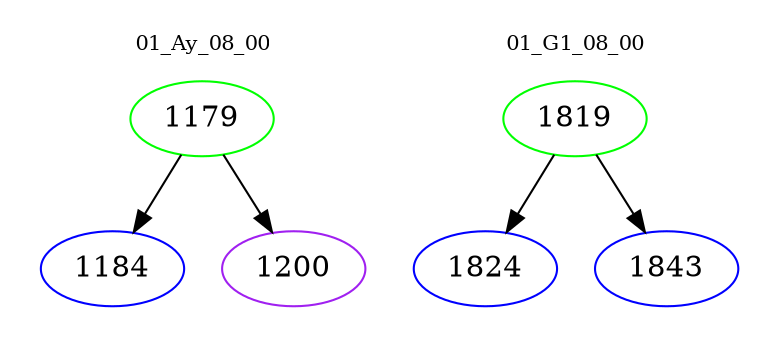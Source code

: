 digraph{
subgraph cluster_0 {
color = white
label = "01_Ay_08_00";
fontsize=10;
T0_1179 [label="1179", color="green"]
T0_1179 -> T0_1184 [color="black"]
T0_1184 [label="1184", color="blue"]
T0_1179 -> T0_1200 [color="black"]
T0_1200 [label="1200", color="purple"]
}
subgraph cluster_1 {
color = white
label = "01_G1_08_00";
fontsize=10;
T1_1819 [label="1819", color="green"]
T1_1819 -> T1_1824 [color="black"]
T1_1824 [label="1824", color="blue"]
T1_1819 -> T1_1843 [color="black"]
T1_1843 [label="1843", color="blue"]
}
}

